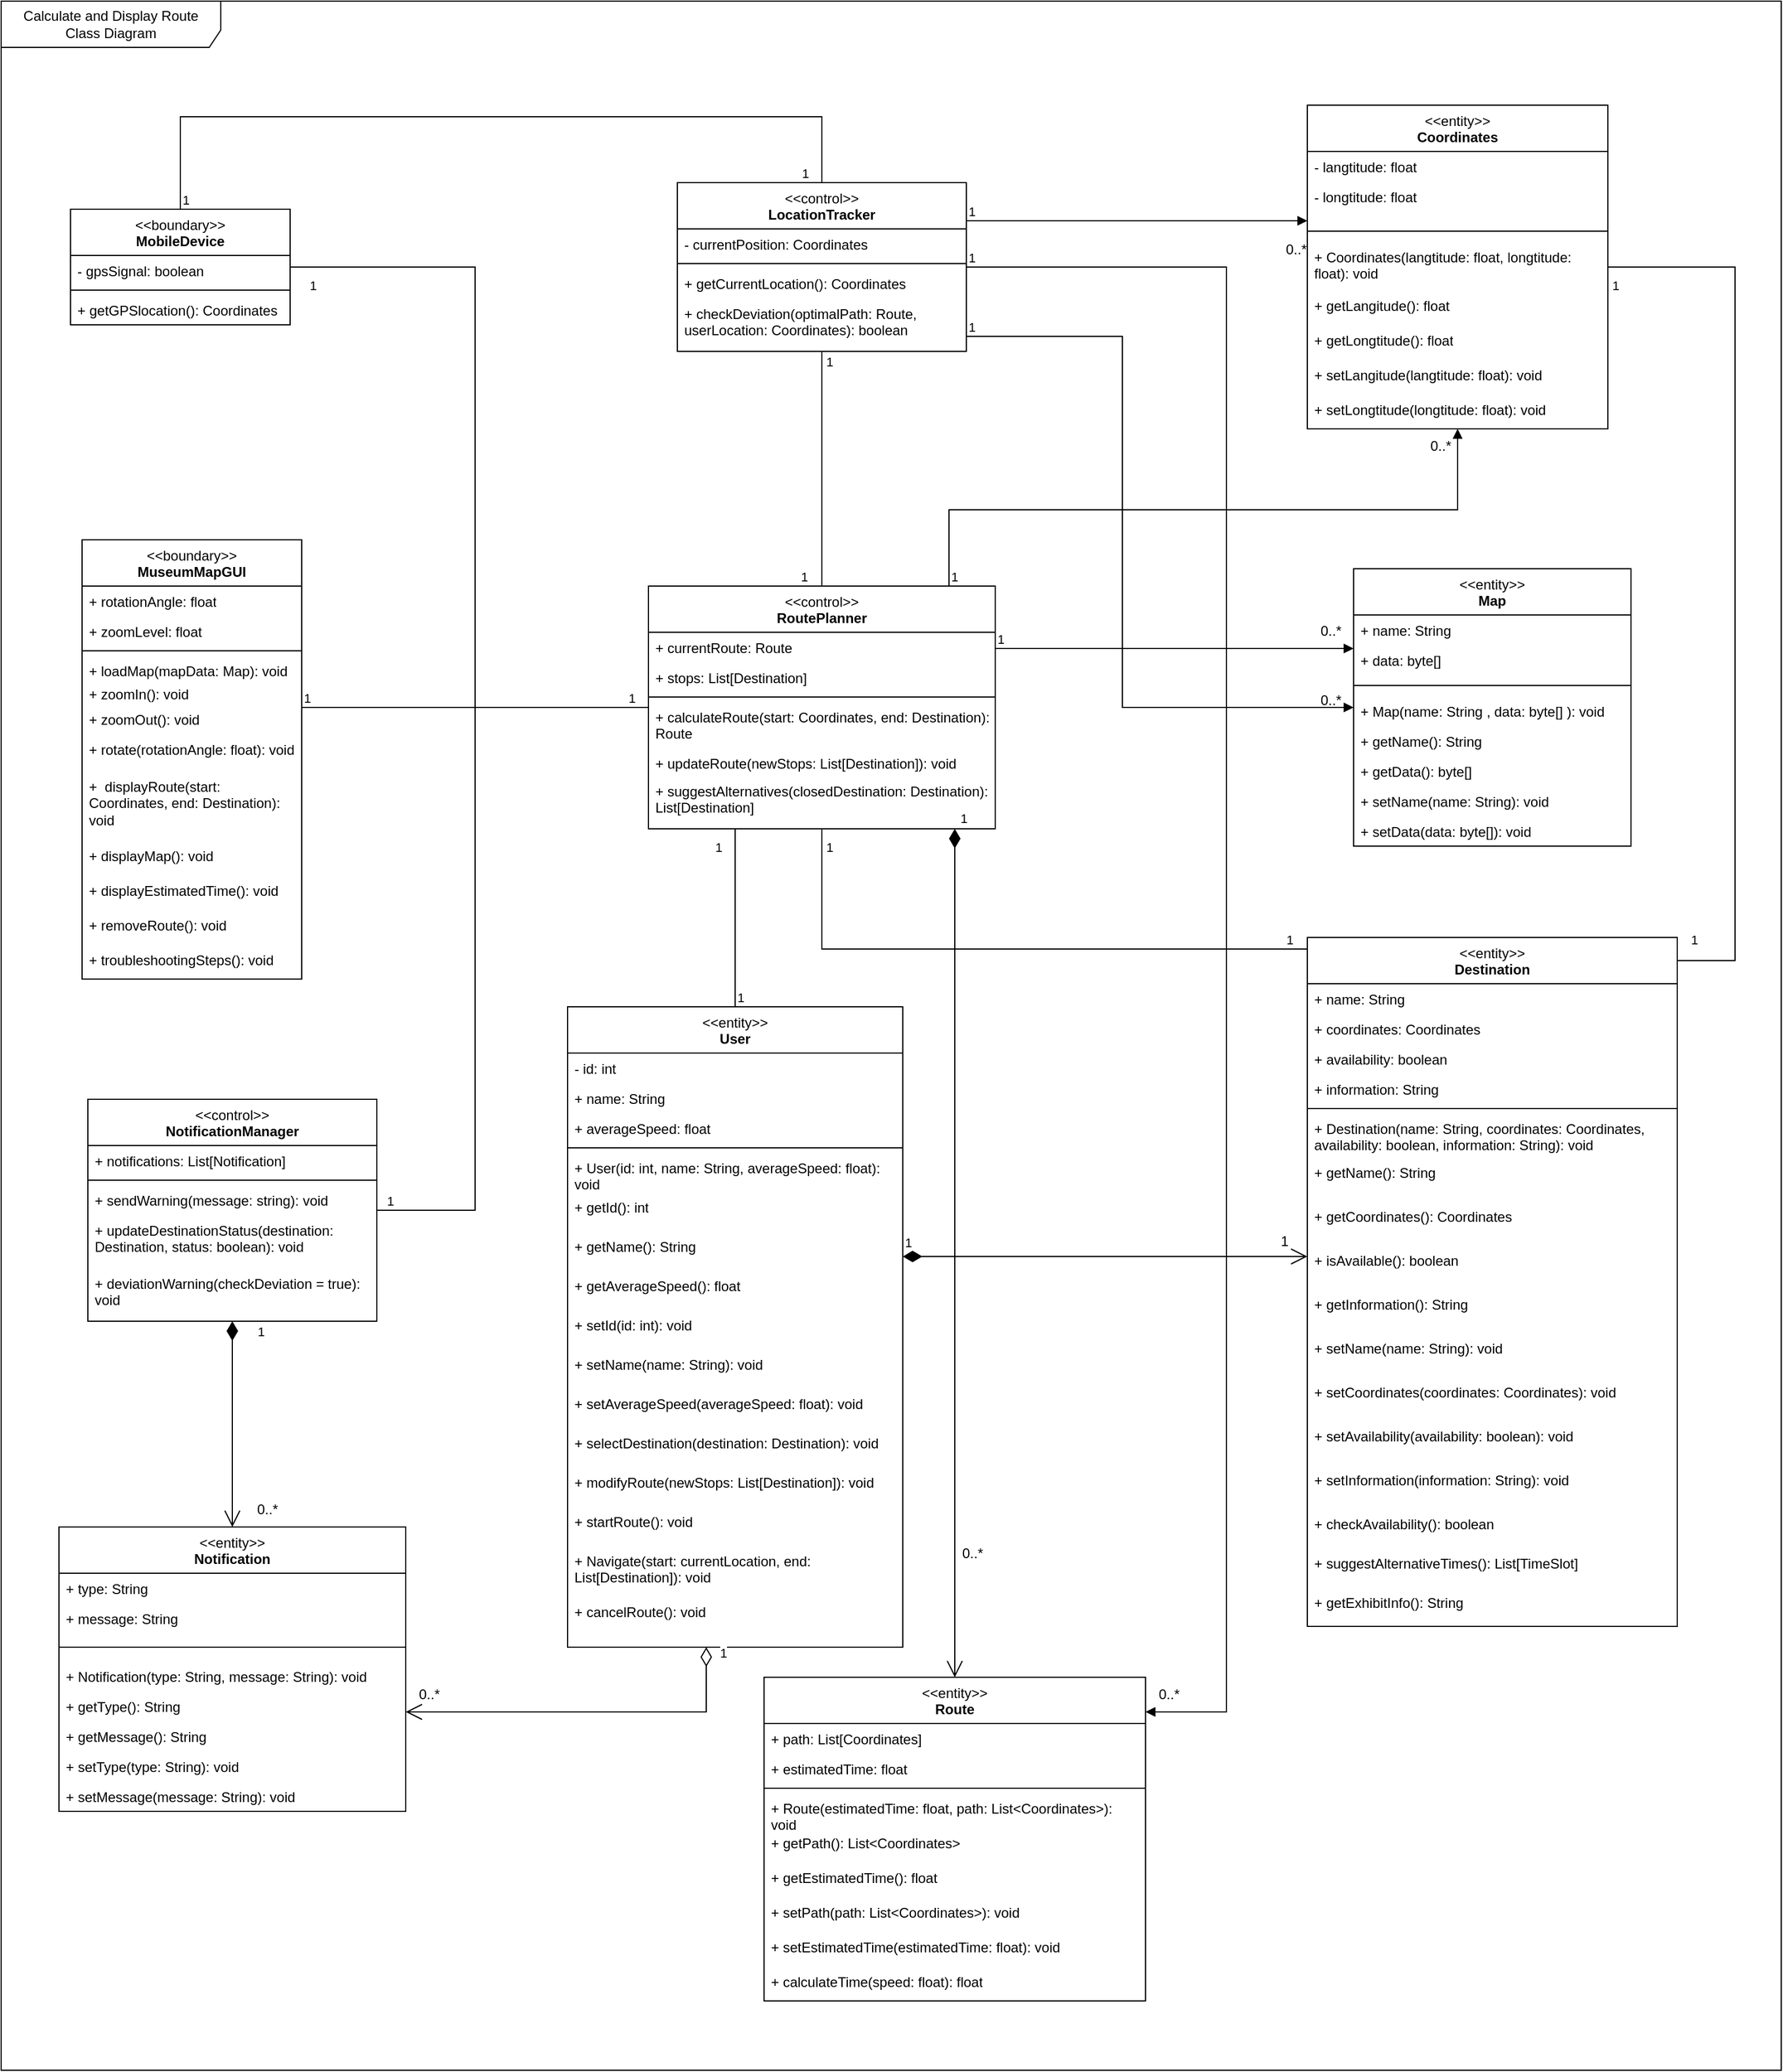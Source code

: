 <mxfile version="26.2.13">
  <diagram name="Page-1" id="kJih2EVv_8KnTAs_L_VF">
    <mxGraphModel dx="2610" dy="1418" grid="1" gridSize="10" guides="1" tooltips="1" connect="1" arrows="1" fold="1" page="1" pageScale="1" pageWidth="850" pageHeight="1100" math="0" shadow="0">
      <root>
        <mxCell id="0" />
        <mxCell id="1" parent="0" />
        <mxCell id="giSu3xgfnJtw4W87moCO-1" value="&lt;div&gt;&lt;span style=&quot;font-weight: normal;&quot;&gt;&amp;lt;&amp;lt;boundary&amp;gt;&amp;gt;&lt;/span&gt;&lt;/div&gt;MuseumMapGUI" style="swimlane;fontStyle=1;align=center;verticalAlign=top;childLayout=stackLayout;horizontal=1;startSize=40;horizontalStack=0;resizeParent=1;resizeParentMax=0;resizeLast=0;collapsible=1;marginBottom=0;whiteSpace=wrap;html=1;" parent="1" vertex="1">
          <mxGeometry x="80" y="486" width="190" height="380" as="geometry" />
        </mxCell>
        <mxCell id="giSu3xgfnJtw4W87moCO-2" value="+ rotationAngle: float" style="text;strokeColor=none;fillColor=none;align=left;verticalAlign=top;spacingLeft=4;spacingRight=4;overflow=hidden;rotatable=0;points=[[0,0.5],[1,0.5]];portConstraint=eastwest;whiteSpace=wrap;html=1;" parent="giSu3xgfnJtw4W87moCO-1" vertex="1">
          <mxGeometry y="40" width="190" height="26" as="geometry" />
        </mxCell>
        <mxCell id="giSu3xgfnJtw4W87moCO-6" value="+ zoomLevel: float" style="text;strokeColor=none;fillColor=none;align=left;verticalAlign=top;spacingLeft=4;spacingRight=4;overflow=hidden;rotatable=0;points=[[0,0.5],[1,0.5]];portConstraint=eastwest;whiteSpace=wrap;html=1;" parent="giSu3xgfnJtw4W87moCO-1" vertex="1">
          <mxGeometry y="66" width="190" height="26" as="geometry" />
        </mxCell>
        <mxCell id="giSu3xgfnJtw4W87moCO-3" value="" style="line;strokeWidth=1;fillColor=none;align=left;verticalAlign=middle;spacingTop=-1;spacingLeft=3;spacingRight=3;rotatable=0;labelPosition=right;points=[];portConstraint=eastwest;strokeColor=inherit;" parent="giSu3xgfnJtw4W87moCO-1" vertex="1">
          <mxGeometry y="92" width="190" height="8" as="geometry" />
        </mxCell>
        <mxCell id="giSu3xgfnJtw4W87moCO-4" value="+ loadMap(mapData: Map): void" style="text;strokeColor=none;fillColor=none;align=left;verticalAlign=top;spacingLeft=4;spacingRight=4;overflow=hidden;rotatable=0;points=[[0,0.5],[1,0.5]];portConstraint=eastwest;whiteSpace=wrap;html=1;" parent="giSu3xgfnJtw4W87moCO-1" vertex="1">
          <mxGeometry y="100" width="190" height="20" as="geometry" />
        </mxCell>
        <mxCell id="giSu3xgfnJtw4W87moCO-8" value="+ zoomIn(): void" style="text;strokeColor=none;fillColor=none;align=left;verticalAlign=top;spacingLeft=4;spacingRight=4;overflow=hidden;rotatable=0;points=[[0,0.5],[1,0.5]];portConstraint=eastwest;whiteSpace=wrap;html=1;" parent="giSu3xgfnJtw4W87moCO-1" vertex="1">
          <mxGeometry y="120" width="190" height="22" as="geometry" />
        </mxCell>
        <mxCell id="giSu3xgfnJtw4W87moCO-7" value="+ zoomOut(): void" style="text;strokeColor=none;fillColor=none;align=left;verticalAlign=top;spacingLeft=4;spacingRight=4;overflow=hidden;rotatable=0;points=[[0,0.5],[1,0.5]];portConstraint=eastwest;whiteSpace=wrap;html=1;" parent="giSu3xgfnJtw4W87moCO-1" vertex="1">
          <mxGeometry y="142" width="190" height="26" as="geometry" />
        </mxCell>
        <mxCell id="yc8N-USPrAwOxbpiKcuN-67" value="+ rotate(rotationAngle: float): void" style="text;strokeColor=none;fillColor=none;align=left;verticalAlign=top;spacingLeft=4;spacingRight=4;overflow=hidden;rotatable=0;points=[[0,0.5],[1,0.5]];portConstraint=eastwest;whiteSpace=wrap;html=1;" parent="giSu3xgfnJtw4W87moCO-1" vertex="1">
          <mxGeometry y="168" width="190" height="32" as="geometry" />
        </mxCell>
        <mxCell id="giSu3xgfnJtw4W87moCO-9" value="+&amp;nbsp;&lt;span style=&quot;color: rgba(0, 0, 0, 0); font-family: monospace; font-size: 0px; text-wrap-mode: nowrap;&quot;&gt;%3CmxGraphModel%3E%3Croot%3E%3CmxCell%20id%3D%220%22%2F%3E%3CmxCell%20id%3D%221%22%20parent%3D%220%22%2F%3E%3CmxCell%20id%3D%222%22%20value%3D%22%2B%26amp%3Bnbsp%3BcalculateRoute(start%3A%20Coordinates%2C%20end%3A%20Destination)%3A%20Route%22%20style%3D%22text%3BstrokeColor%3Dnone%3BfillColor%3Dnone%3Balign%3Dleft%3BverticalAlign%3Dtop%3BspacingLeft%3D4%3BspacingRight%3D4%3Boverflow%3Dhidden%3Brotatable%3D0%3Bpoints%3D%5B%5B0%2C0.5%5D%2C%5B1%2C0.5%5D%5D%3BportConstraint%3Deastwest%3BwhiteSpace%3Dwrap%3Bhtml%3D1%3B%22%20vertex%3D%221%22%20parent%3D%221%22%3E%3CmxGeometry%20x%3D%2250%22%20y%3D%22556%22%20width%3D%22300%22%20height%3D%2240%22%20as%3D%22geometry%22%2F%3E%3C%2FmxCell%3E%3C%2Froot%3E%3C%2FmxGraphModel%3E&lt;/span&gt;&lt;span style=&quot;color: rgba(0, 0, 0, 0); font-family: monospace; font-size: 0px; text-wrap-mode: nowrap;&quot;&gt;%3CmxGraphModel%3E%3Croot%3E%3CmxCell%20id%3D%220%22%2F%3E%3CmxCell%20id%3D%221%22%20parent%3D%220%22%2F%3E%3CmxCell%20id%3D%222%22%20value%3D%22%2B%26amp%3Bnbsp%3BcalculateRoute(start%3A%20Coordinates%2C%20end%3A%20Destination)%3A%20Route%22%20style%3D%22text%3BstrokeColor%3Dnone%3BfillColor%3Dnone%3Balign%3Dleft%3BverticalAlign%3Dtop%3BspacingLeft%3D4%3BspacingRight%3D4%3Boverflow%3Dhidden%3Brotatable%3D0%3Bpoints%3D%5B%5B0%2C0.5%5D%2C%5B1%2C0.5%5D%5D%3BportConstraint%3Deastwest%3BwhiteSpace%3Dwrap%3Bhtml%3D1%3B%22%20vertex%3D%221%22%20parent%3D%221%22%3E%3CmxGeometry%20x%3D%2250%22%20y%3D%22556%22%20width%3D%22300%22%20height%3D%2240%22%20as%3D%22geometry%22%2F%3E%3C%2FmxCell%3E%3C%2Froot%3E%3C%2FmxGraphModel%3E&lt;/span&gt;&lt;span style=&quot;color: rgba(0, 0, 0, 0); font-family: monospace; font-size: 0px; text-wrap-mode: nowrap;&quot;&gt;%3CmxGraphModel%3E%3Croot%3E%3CmxCell%20id%3D%220%22%2F%3E%3CmxCell%20id%3D%221%22%20parent%3D%220%22%2F%3E%3CmxCell%20id%3D%222%22%20value%3D%22%2B%26amp%3Bnbsp%3BcalculateRoute(start%3A%20Coordinates%2C%20end%3A%20Destination)%3A%20Route%22%20style%3D%22text%3BstrokeColor%3Dnone%3BfillColor%3Dnone%3Balign%3Dleft%3BverticalAlign%3Dtop%3BspacingLeft%3D4%3BspacingRight%3D4%3Boverflow%3Dhidden%3Brotatable%3D0%3Bpoints%3D%5B%5B0%2C0.5%5D%2C%5B1%2C0.5%5D%5D%3BportConstraint%3Deastwest%3BwhiteSpace%3Dwrap%3Bhtml%3D1%3B%22%20vertex%3D%221%22%20parent%3D%221%22%3E%3CmxGeometry%20x%3D%2250%22%20y%3D%22556%22%20width%3D%22300%22%20height%3D%2240%22%20as%3D%22geometry%22%2F%3E%3C%2FmxCell%3E%3C%2Froot%3E%3C%2FmxGraphModel%3E&lt;/span&gt;&amp;nbsp;displayRoute(start: Coordinates, end: Destination): void" style="text;strokeColor=none;fillColor=none;align=left;verticalAlign=top;spacingLeft=4;spacingRight=4;overflow=hidden;rotatable=0;points=[[0,0.5],[1,0.5]];portConstraint=eastwest;whiteSpace=wrap;html=1;" parent="giSu3xgfnJtw4W87moCO-1" vertex="1">
          <mxGeometry y="200" width="190" height="60" as="geometry" />
        </mxCell>
        <mxCell id="yc8N-USPrAwOxbpiKcuN-157" value="+&amp;nbsp;displayMap(): void" style="text;strokeColor=none;fillColor=none;align=left;verticalAlign=top;spacingLeft=4;spacingRight=4;overflow=hidden;rotatable=0;points=[[0,0.5],[1,0.5]];portConstraint=eastwest;whiteSpace=wrap;html=1;" parent="giSu3xgfnJtw4W87moCO-1" vertex="1">
          <mxGeometry y="260" width="190" height="30" as="geometry" />
        </mxCell>
        <mxCell id="pX2vOgB9DVnVpHi7qS7u-8" value="+ displayEstimatedTime(): void" style="text;strokeColor=none;fillColor=none;align=left;verticalAlign=top;spacingLeft=4;spacingRight=4;overflow=hidden;rotatable=0;points=[[0,0.5],[1,0.5]];portConstraint=eastwest;whiteSpace=wrap;html=1;" vertex="1" parent="giSu3xgfnJtw4W87moCO-1">
          <mxGeometry y="290" width="190" height="30" as="geometry" />
        </mxCell>
        <mxCell id="pX2vOgB9DVnVpHi7qS7u-9" value="+ removeRoute(): void" style="text;strokeColor=none;fillColor=none;align=left;verticalAlign=top;spacingLeft=4;spacingRight=4;overflow=hidden;rotatable=0;points=[[0,0.5],[1,0.5]];portConstraint=eastwest;whiteSpace=wrap;html=1;" vertex="1" parent="giSu3xgfnJtw4W87moCO-1">
          <mxGeometry y="320" width="190" height="30" as="geometry" />
        </mxCell>
        <mxCell id="pX2vOgB9DVnVpHi7qS7u-10" value="+ troubleshootingSteps(): void" style="text;strokeColor=none;fillColor=none;align=left;verticalAlign=top;spacingLeft=4;spacingRight=4;overflow=hidden;rotatable=0;points=[[0,0.5],[1,0.5]];portConstraint=eastwest;whiteSpace=wrap;html=1;" vertex="1" parent="giSu3xgfnJtw4W87moCO-1">
          <mxGeometry y="350" width="190" height="30" as="geometry" />
        </mxCell>
        <mxCell id="giSu3xgfnJtw4W87moCO-10" value="Calculate and Display Route&lt;div&gt;Class Diagram&lt;/div&gt;" style="shape=umlFrame;whiteSpace=wrap;html=1;pointerEvents=0;width=190;height=40;" parent="1" vertex="1">
          <mxGeometry x="10" y="20" width="1540" height="1790" as="geometry" />
        </mxCell>
        <mxCell id="yc8N-USPrAwOxbpiKcuN-10" value="&lt;div&gt;&lt;span style=&quot;font-weight: normal;&quot;&gt;&amp;lt;&amp;lt;boundary&amp;gt;&amp;gt;&lt;/span&gt;&lt;/div&gt;MobileDevice" style="swimlane;fontStyle=1;align=center;verticalAlign=top;childLayout=stackLayout;horizontal=1;startSize=40;horizontalStack=0;resizeParent=1;resizeParentMax=0;resizeLast=0;collapsible=1;marginBottom=0;whiteSpace=wrap;html=1;" parent="1" vertex="1">
          <mxGeometry x="70" y="200" width="190" height="100" as="geometry" />
        </mxCell>
        <mxCell id="yc8N-USPrAwOxbpiKcuN-11" value="- gpsSignal: boolean" style="text;strokeColor=none;fillColor=none;align=left;verticalAlign=top;spacingLeft=4;spacingRight=4;overflow=hidden;rotatable=0;points=[[0,0.5],[1,0.5]];portConstraint=eastwest;whiteSpace=wrap;html=1;" parent="yc8N-USPrAwOxbpiKcuN-10" vertex="1">
          <mxGeometry y="40" width="190" height="26" as="geometry" />
        </mxCell>
        <mxCell id="yc8N-USPrAwOxbpiKcuN-14" value="" style="line;strokeWidth=1;fillColor=none;align=left;verticalAlign=middle;spacingTop=-1;spacingLeft=3;spacingRight=3;rotatable=0;labelPosition=right;points=[];portConstraint=eastwest;strokeColor=inherit;" parent="yc8N-USPrAwOxbpiKcuN-10" vertex="1">
          <mxGeometry y="66" width="190" height="8" as="geometry" />
        </mxCell>
        <mxCell id="yc8N-USPrAwOxbpiKcuN-15" value="+ getGPSlocation(): Coordinates" style="text;strokeColor=none;fillColor=none;align=left;verticalAlign=top;spacingLeft=4;spacingRight=4;overflow=hidden;rotatable=0;points=[[0,0.5],[1,0.5]];portConstraint=eastwest;whiteSpace=wrap;html=1;" parent="yc8N-USPrAwOxbpiKcuN-10" vertex="1">
          <mxGeometry y="74" width="190" height="26" as="geometry" />
        </mxCell>
        <mxCell id="yc8N-USPrAwOxbpiKcuN-20" value="&lt;div&gt;&lt;span style=&quot;font-weight: normal;&quot;&gt;&amp;lt;&amp;lt;entity&amp;gt;&amp;gt;&lt;/span&gt;&lt;/div&gt;User" style="swimlane;fontStyle=1;align=center;verticalAlign=top;childLayout=stackLayout;horizontal=1;startSize=40;horizontalStack=0;resizeParent=1;resizeParentMax=0;resizeLast=0;collapsible=1;marginBottom=0;whiteSpace=wrap;html=1;" parent="1" vertex="1">
          <mxGeometry x="500" y="890" width="290" height="554" as="geometry" />
        </mxCell>
        <mxCell id="yc8N-USPrAwOxbpiKcuN-21" value="- id: int" style="text;strokeColor=none;fillColor=none;align=left;verticalAlign=top;spacingLeft=4;spacingRight=4;overflow=hidden;rotatable=0;points=[[0,0.5],[1,0.5]];portConstraint=eastwest;whiteSpace=wrap;html=1;" parent="yc8N-USPrAwOxbpiKcuN-20" vertex="1">
          <mxGeometry y="40" width="290" height="26" as="geometry" />
        </mxCell>
        <mxCell id="yc8N-USPrAwOxbpiKcuN-22" value="+ name: String" style="text;strokeColor=none;fillColor=none;align=left;verticalAlign=top;spacingLeft=4;spacingRight=4;overflow=hidden;rotatable=0;points=[[0,0.5],[1,0.5]];portConstraint=eastwest;whiteSpace=wrap;html=1;" parent="yc8N-USPrAwOxbpiKcuN-20" vertex="1">
          <mxGeometry y="66" width="290" height="26" as="geometry" />
        </mxCell>
        <mxCell id="yc8N-USPrAwOxbpiKcuN-28" value="+ averageSpeed: float" style="text;strokeColor=none;fillColor=none;align=left;verticalAlign=top;spacingLeft=4;spacingRight=4;overflow=hidden;rotatable=0;points=[[0,0.5],[1,0.5]];portConstraint=eastwest;whiteSpace=wrap;html=1;" parent="yc8N-USPrAwOxbpiKcuN-20" vertex="1">
          <mxGeometry y="92" width="290" height="26" as="geometry" />
        </mxCell>
        <mxCell id="yc8N-USPrAwOxbpiKcuN-23" value="" style="line;strokeWidth=1;fillColor=none;align=left;verticalAlign=middle;spacingTop=-1;spacingLeft=3;spacingRight=3;rotatable=0;labelPosition=right;points=[];portConstraint=eastwest;strokeColor=inherit;" parent="yc8N-USPrAwOxbpiKcuN-20" vertex="1">
          <mxGeometry y="118" width="290" height="8" as="geometry" />
        </mxCell>
        <mxCell id="yc8N-USPrAwOxbpiKcuN-24" value="+ User(id: int, name: String, averageSpeed: float): void" style="text;strokeColor=none;fillColor=none;align=left;verticalAlign=top;spacingLeft=4;spacingRight=4;overflow=hidden;rotatable=0;points=[[0,0.5],[1,0.5]];portConstraint=eastwest;whiteSpace=wrap;html=1;" parent="yc8N-USPrAwOxbpiKcuN-20" vertex="1">
          <mxGeometry y="126" width="290" height="34" as="geometry" />
        </mxCell>
        <mxCell id="yc8N-USPrAwOxbpiKcuN-135" value="+ getId(): int" style="text;strokeColor=none;fillColor=none;align=left;verticalAlign=top;spacingLeft=4;spacingRight=4;overflow=hidden;rotatable=0;points=[[0,0.5],[1,0.5]];portConstraint=eastwest;whiteSpace=wrap;html=1;" parent="yc8N-USPrAwOxbpiKcuN-20" vertex="1">
          <mxGeometry y="160" width="290" height="34" as="geometry" />
        </mxCell>
        <mxCell id="yc8N-USPrAwOxbpiKcuN-140" value="+ getName(): String" style="text;strokeColor=none;fillColor=none;align=left;verticalAlign=top;spacingLeft=4;spacingRight=4;overflow=hidden;rotatable=0;points=[[0,0.5],[1,0.5]];portConstraint=eastwest;whiteSpace=wrap;html=1;" parent="yc8N-USPrAwOxbpiKcuN-20" vertex="1">
          <mxGeometry y="194" width="290" height="34" as="geometry" />
        </mxCell>
        <mxCell id="yc8N-USPrAwOxbpiKcuN-139" value="+ getAverageSpeed(): float" style="text;strokeColor=none;fillColor=none;align=left;verticalAlign=top;spacingLeft=4;spacingRight=4;overflow=hidden;rotatable=0;points=[[0,0.5],[1,0.5]];portConstraint=eastwest;whiteSpace=wrap;html=1;" parent="yc8N-USPrAwOxbpiKcuN-20" vertex="1">
          <mxGeometry y="228" width="290" height="34" as="geometry" />
        </mxCell>
        <mxCell id="yc8N-USPrAwOxbpiKcuN-138" value="+ setId(id: int): void" style="text;strokeColor=none;fillColor=none;align=left;verticalAlign=top;spacingLeft=4;spacingRight=4;overflow=hidden;rotatable=0;points=[[0,0.5],[1,0.5]];portConstraint=eastwest;whiteSpace=wrap;html=1;" parent="yc8N-USPrAwOxbpiKcuN-20" vertex="1">
          <mxGeometry y="262" width="290" height="34" as="geometry" />
        </mxCell>
        <mxCell id="yc8N-USPrAwOxbpiKcuN-137" value="+ setName(name: String): void" style="text;strokeColor=none;fillColor=none;align=left;verticalAlign=top;spacingLeft=4;spacingRight=4;overflow=hidden;rotatable=0;points=[[0,0.5],[1,0.5]];portConstraint=eastwest;whiteSpace=wrap;html=1;" parent="yc8N-USPrAwOxbpiKcuN-20" vertex="1">
          <mxGeometry y="296" width="290" height="34" as="geometry" />
        </mxCell>
        <mxCell id="yc8N-USPrAwOxbpiKcuN-136" value="+ setAverageSpeed(averageSpeed: float): void" style="text;strokeColor=none;fillColor=none;align=left;verticalAlign=top;spacingLeft=4;spacingRight=4;overflow=hidden;rotatable=0;points=[[0,0.5],[1,0.5]];portConstraint=eastwest;whiteSpace=wrap;html=1;" parent="yc8N-USPrAwOxbpiKcuN-20" vertex="1">
          <mxGeometry y="330" width="290" height="34" as="geometry" />
        </mxCell>
        <mxCell id="yc8N-USPrAwOxbpiKcuN-114" value="+ selectDestination(destination: Destination): void" style="text;strokeColor=none;fillColor=none;align=left;verticalAlign=top;spacingLeft=4;spacingRight=4;overflow=hidden;rotatable=0;points=[[0,0.5],[1,0.5]];portConstraint=eastwest;whiteSpace=wrap;html=1;" parent="yc8N-USPrAwOxbpiKcuN-20" vertex="1">
          <mxGeometry y="364" width="290" height="34" as="geometry" />
        </mxCell>
        <mxCell id="yc8N-USPrAwOxbpiKcuN-64" value="+ modifyRoute(newStops: List[Destination]): void" style="text;strokeColor=none;fillColor=none;align=left;verticalAlign=top;spacingLeft=4;spacingRight=4;overflow=hidden;rotatable=0;points=[[0,0.5],[1,0.5]];portConstraint=eastwest;whiteSpace=wrap;html=1;" parent="yc8N-USPrAwOxbpiKcuN-20" vertex="1">
          <mxGeometry y="398" width="290" height="34" as="geometry" />
        </mxCell>
        <mxCell id="pX2vOgB9DVnVpHi7qS7u-5" value="+ startRoute(): void" style="text;strokeColor=none;fillColor=none;align=left;verticalAlign=top;spacingLeft=4;spacingRight=4;overflow=hidden;rotatable=0;points=[[0,0.5],[1,0.5]];portConstraint=eastwest;whiteSpace=wrap;html=1;" vertex="1" parent="yc8N-USPrAwOxbpiKcuN-20">
          <mxGeometry y="432" width="290" height="34" as="geometry" />
        </mxCell>
        <mxCell id="pX2vOgB9DVnVpHi7qS7u-6" value="+ Navigate(start: currentLocation, end: List[Destination]): void" style="text;strokeColor=none;fillColor=none;align=left;verticalAlign=top;spacingLeft=4;spacingRight=4;overflow=hidden;rotatable=0;points=[[0,0.5],[1,0.5]];portConstraint=eastwest;whiteSpace=wrap;html=1;" vertex="1" parent="yc8N-USPrAwOxbpiKcuN-20">
          <mxGeometry y="466" width="290" height="44" as="geometry" />
        </mxCell>
        <mxCell id="pX2vOgB9DVnVpHi7qS7u-4" value="+ cancelRoute(): void" style="text;strokeColor=none;fillColor=none;align=left;verticalAlign=top;spacingLeft=4;spacingRight=4;overflow=hidden;rotatable=0;points=[[0,0.5],[1,0.5]];portConstraint=eastwest;whiteSpace=wrap;html=1;" vertex="1" parent="yc8N-USPrAwOxbpiKcuN-20">
          <mxGeometry y="510" width="290" height="44" as="geometry" />
        </mxCell>
        <mxCell id="yc8N-USPrAwOxbpiKcuN-30" value="&lt;div&gt;&lt;span style=&quot;font-weight: normal;&quot;&gt;&amp;lt;&amp;lt;entity&amp;gt;&amp;gt;&lt;/span&gt;&lt;/div&gt;Destination" style="swimlane;fontStyle=1;align=center;verticalAlign=top;childLayout=stackLayout;horizontal=1;startSize=40;horizontalStack=0;resizeParent=1;resizeParentMax=0;resizeLast=0;collapsible=1;marginBottom=0;whiteSpace=wrap;html=1;" parent="1" vertex="1">
          <mxGeometry x="1140" y="830" width="320" height="596" as="geometry" />
        </mxCell>
        <mxCell id="yc8N-USPrAwOxbpiKcuN-31" value="+ name: String" style="text;strokeColor=none;fillColor=none;align=left;verticalAlign=top;spacingLeft=4;spacingRight=4;overflow=hidden;rotatable=0;points=[[0,0.5],[1,0.5]];portConstraint=eastwest;whiteSpace=wrap;html=1;" parent="yc8N-USPrAwOxbpiKcuN-30" vertex="1">
          <mxGeometry y="40" width="320" height="26" as="geometry" />
        </mxCell>
        <mxCell id="yc8N-USPrAwOxbpiKcuN-32" value="+ coordinates: Coordinates" style="text;strokeColor=none;fillColor=none;align=left;verticalAlign=top;spacingLeft=4;spacingRight=4;overflow=hidden;rotatable=0;points=[[0,0.5],[1,0.5]];portConstraint=eastwest;whiteSpace=wrap;html=1;" parent="yc8N-USPrAwOxbpiKcuN-30" vertex="1">
          <mxGeometry y="66" width="320" height="26" as="geometry" />
        </mxCell>
        <mxCell id="yc8N-USPrAwOxbpiKcuN-33" value="+ availability: boolean" style="text;strokeColor=none;fillColor=none;align=left;verticalAlign=top;spacingLeft=4;spacingRight=4;overflow=hidden;rotatable=0;points=[[0,0.5],[1,0.5]];portConstraint=eastwest;whiteSpace=wrap;html=1;" parent="yc8N-USPrAwOxbpiKcuN-30" vertex="1">
          <mxGeometry y="92" width="320" height="26" as="geometry" />
        </mxCell>
        <mxCell id="yc8N-USPrAwOxbpiKcuN-70" value="+ information: String" style="text;strokeColor=none;fillColor=none;align=left;verticalAlign=top;spacingLeft=4;spacingRight=4;overflow=hidden;rotatable=0;points=[[0,0.5],[1,0.5]];portConstraint=eastwest;whiteSpace=wrap;html=1;" parent="yc8N-USPrAwOxbpiKcuN-30" vertex="1">
          <mxGeometry y="118" width="320" height="26" as="geometry" />
        </mxCell>
        <mxCell id="yc8N-USPrAwOxbpiKcuN-34" value="" style="line;strokeWidth=1;fillColor=none;align=left;verticalAlign=middle;spacingTop=-1;spacingLeft=3;spacingRight=3;rotatable=0;labelPosition=right;points=[];portConstraint=eastwest;strokeColor=inherit;" parent="yc8N-USPrAwOxbpiKcuN-30" vertex="1">
          <mxGeometry y="144" width="320" height="8" as="geometry" />
        </mxCell>
        <mxCell id="yc8N-USPrAwOxbpiKcuN-144" value="&lt;div&gt;+ Destination(name: String, coordinates: Coordinates, availability: boolean, information: String): void&lt;/div&gt;&lt;div&gt;&lt;br&gt;&lt;/div&gt;" style="text;strokeColor=none;fillColor=none;align=left;verticalAlign=top;spacingLeft=4;spacingRight=4;overflow=hidden;rotatable=0;points=[[0,0.5],[1,0.5]];portConstraint=eastwest;whiteSpace=wrap;html=1;" parent="yc8N-USPrAwOxbpiKcuN-30" vertex="1">
          <mxGeometry y="152" width="320" height="38" as="geometry" />
        </mxCell>
        <mxCell id="yc8N-USPrAwOxbpiKcuN-150" value="&lt;div&gt;+ getName(): String&lt;/div&gt;" style="text;strokeColor=none;fillColor=none;align=left;verticalAlign=top;spacingLeft=4;spacingRight=4;overflow=hidden;rotatable=0;points=[[0,0.5],[1,0.5]];portConstraint=eastwest;whiteSpace=wrap;html=1;" parent="yc8N-USPrAwOxbpiKcuN-30" vertex="1">
          <mxGeometry y="190" width="320" height="38" as="geometry" />
        </mxCell>
        <mxCell id="yc8N-USPrAwOxbpiKcuN-149" value="&lt;div&gt;+ getCoordinates(): Coordinates&lt;/div&gt;" style="text;strokeColor=none;fillColor=none;align=left;verticalAlign=top;spacingLeft=4;spacingRight=4;overflow=hidden;rotatable=0;points=[[0,0.5],[1,0.5]];portConstraint=eastwest;whiteSpace=wrap;html=1;" parent="yc8N-USPrAwOxbpiKcuN-30" vertex="1">
          <mxGeometry y="228" width="320" height="38" as="geometry" />
        </mxCell>
        <mxCell id="yc8N-USPrAwOxbpiKcuN-148" value="&lt;div&gt;+ isAvailable(): boolean&lt;/div&gt;" style="text;strokeColor=none;fillColor=none;align=left;verticalAlign=top;spacingLeft=4;spacingRight=4;overflow=hidden;rotatable=0;points=[[0,0.5],[1,0.5]];portConstraint=eastwest;whiteSpace=wrap;html=1;" parent="yc8N-USPrAwOxbpiKcuN-30" vertex="1">
          <mxGeometry y="266" width="320" height="38" as="geometry" />
        </mxCell>
        <mxCell id="yc8N-USPrAwOxbpiKcuN-147" value="&lt;div&gt;+ getInformation(): String&lt;/div&gt;" style="text;strokeColor=none;fillColor=none;align=left;verticalAlign=top;spacingLeft=4;spacingRight=4;overflow=hidden;rotatable=0;points=[[0,0.5],[1,0.5]];portConstraint=eastwest;whiteSpace=wrap;html=1;" parent="yc8N-USPrAwOxbpiKcuN-30" vertex="1">
          <mxGeometry y="304" width="320" height="38" as="geometry" />
        </mxCell>
        <mxCell id="yc8N-USPrAwOxbpiKcuN-156" value="&lt;div&gt;+ setName(name: String): void&lt;/div&gt;" style="text;strokeColor=none;fillColor=none;align=left;verticalAlign=top;spacingLeft=4;spacingRight=4;overflow=hidden;rotatable=0;points=[[0,0.5],[1,0.5]];portConstraint=eastwest;whiteSpace=wrap;html=1;" parent="yc8N-USPrAwOxbpiKcuN-30" vertex="1">
          <mxGeometry y="342" width="320" height="38" as="geometry" />
        </mxCell>
        <mxCell id="yc8N-USPrAwOxbpiKcuN-151" value="&lt;div&gt;+ setCoordinates(coordinates: Coordinates): void&lt;/div&gt;" style="text;strokeColor=none;fillColor=none;align=left;verticalAlign=top;spacingLeft=4;spacingRight=4;overflow=hidden;rotatable=0;points=[[0,0.5],[1,0.5]];portConstraint=eastwest;whiteSpace=wrap;html=1;" parent="yc8N-USPrAwOxbpiKcuN-30" vertex="1">
          <mxGeometry y="380" width="320" height="38" as="geometry" />
        </mxCell>
        <mxCell id="yc8N-USPrAwOxbpiKcuN-35" value="+ setAvailability(availability: boolean): void" style="text;strokeColor=none;fillColor=none;align=left;verticalAlign=top;spacingLeft=4;spacingRight=4;overflow=hidden;rotatable=0;points=[[0,0.5],[1,0.5]];portConstraint=eastwest;whiteSpace=wrap;html=1;" parent="yc8N-USPrAwOxbpiKcuN-30" vertex="1">
          <mxGeometry y="418" width="320" height="38" as="geometry" />
        </mxCell>
        <mxCell id="yc8N-USPrAwOxbpiKcuN-146" value="&lt;div&gt;+ setInformation(information: String): void&lt;/div&gt;" style="text;strokeColor=none;fillColor=none;align=left;verticalAlign=top;spacingLeft=4;spacingRight=4;overflow=hidden;rotatable=0;points=[[0,0.5],[1,0.5]];portConstraint=eastwest;whiteSpace=wrap;html=1;" parent="yc8N-USPrAwOxbpiKcuN-30" vertex="1">
          <mxGeometry y="456" width="320" height="38" as="geometry" />
        </mxCell>
        <mxCell id="yc8N-USPrAwOxbpiKcuN-100" value="+ checkAvailability(): boolean" style="text;strokeColor=none;fillColor=none;align=left;verticalAlign=top;spacingLeft=4;spacingRight=4;overflow=hidden;rotatable=0;points=[[0,0.5],[1,0.5]];portConstraint=eastwest;whiteSpace=wrap;html=1;" parent="yc8N-USPrAwOxbpiKcuN-30" vertex="1">
          <mxGeometry y="494" width="320" height="34" as="geometry" />
        </mxCell>
        <mxCell id="yc8N-USPrAwOxbpiKcuN-36" value="+ suggestAlternativeTimes(): List[TimeSlot]" style="text;strokeColor=none;fillColor=none;align=left;verticalAlign=top;spacingLeft=4;spacingRight=4;overflow=hidden;rotatable=0;points=[[0,0.5],[1,0.5]];portConstraint=eastwest;whiteSpace=wrap;html=1;" parent="yc8N-USPrAwOxbpiKcuN-30" vertex="1">
          <mxGeometry y="528" width="320" height="34" as="geometry" />
        </mxCell>
        <mxCell id="yc8N-USPrAwOxbpiKcuN-69" value="+&amp;nbsp;getExhibitInfo(): String" style="text;strokeColor=none;fillColor=none;align=left;verticalAlign=top;spacingLeft=4;spacingRight=4;overflow=hidden;rotatable=0;points=[[0,0.5],[1,0.5]];portConstraint=eastwest;whiteSpace=wrap;html=1;" parent="yc8N-USPrAwOxbpiKcuN-30" vertex="1">
          <mxGeometry y="562" width="320" height="34" as="geometry" />
        </mxCell>
        <mxCell id="yc8N-USPrAwOxbpiKcuN-37" value="&lt;div&gt;&lt;span style=&quot;font-weight: normal;&quot;&gt;&amp;lt;&amp;lt;entity&amp;gt;&amp;gt;&lt;/span&gt;&lt;/div&gt;Route" style="swimlane;fontStyle=1;align=center;verticalAlign=top;childLayout=stackLayout;horizontal=1;startSize=40;horizontalStack=0;resizeParent=1;resizeParentMax=0;resizeLast=0;collapsible=1;marginBottom=0;whiteSpace=wrap;html=1;" parent="1" vertex="1">
          <mxGeometry x="670" y="1470" width="330" height="280" as="geometry" />
        </mxCell>
        <mxCell id="yc8N-USPrAwOxbpiKcuN-38" value="+ path: List[Coordinates]" style="text;strokeColor=none;fillColor=none;align=left;verticalAlign=top;spacingLeft=4;spacingRight=4;overflow=hidden;rotatable=0;points=[[0,0.5],[1,0.5]];portConstraint=eastwest;whiteSpace=wrap;html=1;" parent="yc8N-USPrAwOxbpiKcuN-37" vertex="1">
          <mxGeometry y="40" width="330" height="26" as="geometry" />
        </mxCell>
        <mxCell id="yc8N-USPrAwOxbpiKcuN-39" value="+ estimatedTime: float" style="text;strokeColor=none;fillColor=none;align=left;verticalAlign=top;spacingLeft=4;spacingRight=4;overflow=hidden;rotatable=0;points=[[0,0.5],[1,0.5]];portConstraint=eastwest;whiteSpace=wrap;html=1;" parent="yc8N-USPrAwOxbpiKcuN-37" vertex="1">
          <mxGeometry y="66" width="330" height="26" as="geometry" />
        </mxCell>
        <mxCell id="yc8N-USPrAwOxbpiKcuN-41" value="" style="line;strokeWidth=1;fillColor=none;align=left;verticalAlign=middle;spacingTop=-1;spacingLeft=3;spacingRight=3;rotatable=0;labelPosition=right;points=[];portConstraint=eastwest;strokeColor=inherit;" parent="yc8N-USPrAwOxbpiKcuN-37" vertex="1">
          <mxGeometry y="92" width="330" height="8" as="geometry" />
        </mxCell>
        <mxCell id="yc8N-USPrAwOxbpiKcuN-112" value="+ Route(estimatedTime: float, path: List&amp;lt;Coordinates&amp;gt;): void" style="text;strokeColor=none;fillColor=none;align=left;verticalAlign=top;spacingLeft=4;spacingRight=4;overflow=hidden;rotatable=0;points=[[0,0.5],[1,0.5]];portConstraint=eastwest;whiteSpace=wrap;html=1;" parent="yc8N-USPrAwOxbpiKcuN-37" vertex="1">
          <mxGeometry y="100" width="330" height="30" as="geometry" />
        </mxCell>
        <mxCell id="yc8N-USPrAwOxbpiKcuN-123" value="+ getPath(): List&amp;lt;Coordinates&amp;gt;" style="text;strokeColor=none;fillColor=none;align=left;verticalAlign=top;spacingLeft=4;spacingRight=4;overflow=hidden;rotatable=0;points=[[0,0.5],[1,0.5]];portConstraint=eastwest;whiteSpace=wrap;html=1;" parent="yc8N-USPrAwOxbpiKcuN-37" vertex="1">
          <mxGeometry y="130" width="330" height="30" as="geometry" />
        </mxCell>
        <mxCell id="yc8N-USPrAwOxbpiKcuN-124" value="+ getEstimatedTime(): float" style="text;strokeColor=none;fillColor=none;align=left;verticalAlign=top;spacingLeft=4;spacingRight=4;overflow=hidden;rotatable=0;points=[[0,0.5],[1,0.5]];portConstraint=eastwest;whiteSpace=wrap;html=1;" parent="yc8N-USPrAwOxbpiKcuN-37" vertex="1">
          <mxGeometry y="160" width="330" height="30" as="geometry" />
        </mxCell>
        <mxCell id="yc8N-USPrAwOxbpiKcuN-125" value="+ setPath(path: List&amp;lt;Coordinates&amp;gt;): void" style="text;strokeColor=none;fillColor=none;align=left;verticalAlign=top;spacingLeft=4;spacingRight=4;overflow=hidden;rotatable=0;points=[[0,0.5],[1,0.5]];portConstraint=eastwest;whiteSpace=wrap;html=1;" parent="yc8N-USPrAwOxbpiKcuN-37" vertex="1">
          <mxGeometry y="190" width="330" height="30" as="geometry" />
        </mxCell>
        <mxCell id="yc8N-USPrAwOxbpiKcuN-126" value="+ setEstimatedTime(estimatedTime: float): void" style="text;strokeColor=none;fillColor=none;align=left;verticalAlign=top;spacingLeft=4;spacingRight=4;overflow=hidden;rotatable=0;points=[[0,0.5],[1,0.5]];portConstraint=eastwest;whiteSpace=wrap;html=1;" parent="yc8N-USPrAwOxbpiKcuN-37" vertex="1">
          <mxGeometry y="220" width="330" height="30" as="geometry" />
        </mxCell>
        <mxCell id="yc8N-USPrAwOxbpiKcuN-42" value="+ calculateTime(speed: float): float" style="text;strokeColor=none;fillColor=none;align=left;verticalAlign=top;spacingLeft=4;spacingRight=4;overflow=hidden;rotatable=0;points=[[0,0.5],[1,0.5]];portConstraint=eastwest;whiteSpace=wrap;html=1;" parent="yc8N-USPrAwOxbpiKcuN-37" vertex="1">
          <mxGeometry y="250" width="330" height="30" as="geometry" />
        </mxCell>
        <mxCell id="yc8N-USPrAwOxbpiKcuN-44" value="&lt;div&gt;&lt;span style=&quot;font-weight: normal;&quot;&gt;&amp;lt;&amp;lt;control&amp;gt;&amp;gt;&lt;/span&gt;&lt;/div&gt;RoutePlanner" style="swimlane;fontStyle=1;align=center;verticalAlign=top;childLayout=stackLayout;horizontal=1;startSize=40;horizontalStack=0;resizeParent=1;resizeParentMax=0;resizeLast=0;collapsible=1;marginBottom=0;whiteSpace=wrap;html=1;" parent="1" vertex="1">
          <mxGeometry x="570" y="526" width="300" height="210" as="geometry" />
        </mxCell>
        <mxCell id="yc8N-USPrAwOxbpiKcuN-45" value="+ currentRoute: Route" style="text;strokeColor=none;fillColor=none;align=left;verticalAlign=top;spacingLeft=4;spacingRight=4;overflow=hidden;rotatable=0;points=[[0,0.5],[1,0.5]];portConstraint=eastwest;whiteSpace=wrap;html=1;" parent="yc8N-USPrAwOxbpiKcuN-44" vertex="1">
          <mxGeometry y="40" width="300" height="26" as="geometry" />
        </mxCell>
        <mxCell id="yc8N-USPrAwOxbpiKcuN-46" value="+ stops: List[Destination]" style="text;strokeColor=none;fillColor=none;align=left;verticalAlign=top;spacingLeft=4;spacingRight=4;overflow=hidden;rotatable=0;points=[[0,0.5],[1,0.5]];portConstraint=eastwest;whiteSpace=wrap;html=1;" parent="yc8N-USPrAwOxbpiKcuN-44" vertex="1">
          <mxGeometry y="66" width="300" height="26" as="geometry" />
        </mxCell>
        <mxCell id="yc8N-USPrAwOxbpiKcuN-48" value="" style="line;strokeWidth=1;fillColor=none;align=left;verticalAlign=middle;spacingTop=-1;spacingLeft=3;spacingRight=3;rotatable=0;labelPosition=right;points=[];portConstraint=eastwest;strokeColor=inherit;" parent="yc8N-USPrAwOxbpiKcuN-44" vertex="1">
          <mxGeometry y="92" width="300" height="8" as="geometry" />
        </mxCell>
        <mxCell id="yc8N-USPrAwOxbpiKcuN-49" value="+&amp;nbsp;calculateRoute(start: Coordinates, end: Destination): Route" style="text;strokeColor=none;fillColor=none;align=left;verticalAlign=top;spacingLeft=4;spacingRight=4;overflow=hidden;rotatable=0;points=[[0,0.5],[1,0.5]];portConstraint=eastwest;whiteSpace=wrap;html=1;" parent="yc8N-USPrAwOxbpiKcuN-44" vertex="1">
          <mxGeometry y="100" width="300" height="40" as="geometry" />
        </mxCell>
        <mxCell id="yc8N-USPrAwOxbpiKcuN-50" value="+&amp;nbsp;updateRoute(newStops: List[Destination]): void" style="text;strokeColor=none;fillColor=none;align=left;verticalAlign=top;spacingLeft=4;spacingRight=4;overflow=hidden;rotatable=0;points=[[0,0.5],[1,0.5]];portConstraint=eastwest;whiteSpace=wrap;html=1;" parent="yc8N-USPrAwOxbpiKcuN-44" vertex="1">
          <mxGeometry y="140" width="300" height="24" as="geometry" />
        </mxCell>
        <mxCell id="yc8N-USPrAwOxbpiKcuN-51" value="+&amp;nbsp;&lt;span style=&quot;background-color: transparent; color: light-dark(rgb(0, 0, 0), rgb(255, 255, 255));&quot;&gt;suggestAlternatives(closedDestination: Destination): List[Destination]&lt;/span&gt;&lt;h4 class=&quot;&quot; data-end=&quot;1897&quot; data-start=&quot;1869&quot;&gt;&lt;/h4&gt;" style="text;strokeColor=none;fillColor=none;align=left;verticalAlign=top;spacingLeft=4;spacingRight=4;overflow=hidden;rotatable=0;points=[[0,0.5],[1,0.5]];portConstraint=eastwest;whiteSpace=wrap;html=1;" parent="yc8N-USPrAwOxbpiKcuN-44" vertex="1">
          <mxGeometry y="164" width="300" height="46" as="geometry" />
        </mxCell>
        <mxCell id="yc8N-USPrAwOxbpiKcuN-52" value="&lt;div&gt;&lt;span style=&quot;font-weight: normal;&quot;&gt;&amp;lt;&amp;lt;control&amp;gt;&amp;gt;&lt;/span&gt;&lt;/div&gt;NotificationManager" style="swimlane;fontStyle=1;align=center;verticalAlign=top;childLayout=stackLayout;horizontal=1;startSize=40;horizontalStack=0;resizeParent=1;resizeParentMax=0;resizeLast=0;collapsible=1;marginBottom=0;whiteSpace=wrap;html=1;" parent="1" vertex="1">
          <mxGeometry x="85" y="970" width="250" height="192" as="geometry" />
        </mxCell>
        <mxCell id="yc8N-USPrAwOxbpiKcuN-54" value="+ notifications: List[Notification]" style="text;strokeColor=none;fillColor=none;align=left;verticalAlign=top;spacingLeft=4;spacingRight=4;overflow=hidden;rotatable=0;points=[[0,0.5],[1,0.5]];portConstraint=eastwest;whiteSpace=wrap;html=1;" parent="yc8N-USPrAwOxbpiKcuN-52" vertex="1">
          <mxGeometry y="40" width="250" height="26" as="geometry" />
        </mxCell>
        <mxCell id="yc8N-USPrAwOxbpiKcuN-55" value="" style="line;strokeWidth=1;fillColor=none;align=left;verticalAlign=middle;spacingTop=-1;spacingLeft=3;spacingRight=3;rotatable=0;labelPosition=right;points=[];portConstraint=eastwest;strokeColor=inherit;" parent="yc8N-USPrAwOxbpiKcuN-52" vertex="1">
          <mxGeometry y="66" width="250" height="8" as="geometry" />
        </mxCell>
        <mxCell id="yc8N-USPrAwOxbpiKcuN-56" value="+ sendWarning(message: string): void" style="text;strokeColor=none;fillColor=none;align=left;verticalAlign=top;spacingLeft=4;spacingRight=4;overflow=hidden;rotatable=0;points=[[0,0.5],[1,0.5]];portConstraint=eastwest;whiteSpace=wrap;html=1;" parent="yc8N-USPrAwOxbpiKcuN-52" vertex="1">
          <mxGeometry y="74" width="250" height="26" as="geometry" />
        </mxCell>
        <mxCell id="yc8N-USPrAwOxbpiKcuN-58" value="+&amp;nbsp;updateDestinationStatus(destination: Destination, status: boolean): void&lt;h4 class=&quot;&quot; data-end=&quot;1897&quot; data-start=&quot;1869&quot;&gt;&lt;/h4&gt;" style="text;strokeColor=none;fillColor=none;align=left;verticalAlign=top;spacingLeft=4;spacingRight=4;overflow=hidden;rotatable=0;points=[[0,0.5],[1,0.5]];portConstraint=eastwest;whiteSpace=wrap;html=1;" parent="yc8N-USPrAwOxbpiKcuN-52" vertex="1">
          <mxGeometry y="100" width="250" height="46" as="geometry" />
        </mxCell>
        <mxCell id="yc8N-USPrAwOxbpiKcuN-71" value="+ deviationWarning(checkDeviation = true): void&lt;h4 class=&quot;&quot; data-end=&quot;1897&quot; data-start=&quot;1869&quot;&gt;&lt;/h4&gt;" style="text;strokeColor=none;fillColor=none;align=left;verticalAlign=top;spacingLeft=4;spacingRight=4;overflow=hidden;rotatable=0;points=[[0,0.5],[1,0.5]];portConstraint=eastwest;whiteSpace=wrap;html=1;" parent="yc8N-USPrAwOxbpiKcuN-52" vertex="1">
          <mxGeometry y="146" width="250" height="46" as="geometry" />
        </mxCell>
        <mxCell id="yc8N-USPrAwOxbpiKcuN-59" value="&lt;div&gt;&lt;span style=&quot;font-weight: normal;&quot;&gt;&amp;lt;&amp;lt;control&amp;gt;&amp;gt;&lt;/span&gt;&lt;/div&gt;LocationTracker" style="swimlane;fontStyle=1;align=center;verticalAlign=top;childLayout=stackLayout;horizontal=1;startSize=40;horizontalStack=0;resizeParent=1;resizeParentMax=0;resizeLast=0;collapsible=1;marginBottom=0;whiteSpace=wrap;html=1;" parent="1" vertex="1">
          <mxGeometry x="595" y="177" width="250" height="146" as="geometry" />
        </mxCell>
        <mxCell id="yc8N-USPrAwOxbpiKcuN-60" value="- currentPosition: Coordinates" style="text;strokeColor=none;fillColor=none;align=left;verticalAlign=top;spacingLeft=4;spacingRight=4;overflow=hidden;rotatable=0;points=[[0,0.5],[1,0.5]];portConstraint=eastwest;whiteSpace=wrap;html=1;" parent="yc8N-USPrAwOxbpiKcuN-59" vertex="1">
          <mxGeometry y="40" width="250" height="26" as="geometry" />
        </mxCell>
        <mxCell id="yc8N-USPrAwOxbpiKcuN-61" value="" style="line;strokeWidth=1;fillColor=none;align=left;verticalAlign=middle;spacingTop=-1;spacingLeft=3;spacingRight=3;rotatable=0;labelPosition=right;points=[];portConstraint=eastwest;strokeColor=inherit;" parent="yc8N-USPrAwOxbpiKcuN-59" vertex="1">
          <mxGeometry y="66" width="250" height="8" as="geometry" />
        </mxCell>
        <mxCell id="yc8N-USPrAwOxbpiKcuN-62" value="+&amp;nbsp;getCurrentLocation(): Coordinates" style="text;strokeColor=none;fillColor=none;align=left;verticalAlign=top;spacingLeft=4;spacingRight=4;overflow=hidden;rotatable=0;points=[[0,0.5],[1,0.5]];portConstraint=eastwest;whiteSpace=wrap;html=1;" parent="yc8N-USPrAwOxbpiKcuN-59" vertex="1">
          <mxGeometry y="74" width="250" height="26" as="geometry" />
        </mxCell>
        <mxCell id="yc8N-USPrAwOxbpiKcuN-63" value="+&amp;nbsp;&lt;span style=&quot;background-color: transparent; color: light-dark(rgb(0, 0, 0), rgb(255, 255, 255));&quot;&gt;checkDeviation(optimalPath: Route, userLocation: Coordinates): boolean&lt;/span&gt;&lt;h4 class=&quot;&quot; data-end=&quot;1897&quot; data-start=&quot;1869&quot;&gt;&lt;/h4&gt;" style="text;strokeColor=none;fillColor=none;align=left;verticalAlign=top;spacingLeft=4;spacingRight=4;overflow=hidden;rotatable=0;points=[[0,0.5],[1,0.5]];portConstraint=eastwest;whiteSpace=wrap;html=1;" parent="yc8N-USPrAwOxbpiKcuN-59" vertex="1">
          <mxGeometry y="100" width="250" height="46" as="geometry" />
        </mxCell>
        <mxCell id="yc8N-USPrAwOxbpiKcuN-72" value="&lt;div&gt;&lt;span style=&quot;font-weight: normal;&quot;&gt;&amp;lt;&amp;lt;entity&amp;gt;&amp;gt;&lt;/span&gt;&lt;/div&gt;Coordinates" style="swimlane;fontStyle=1;align=center;verticalAlign=top;childLayout=stackLayout;horizontal=1;startSize=40;horizontalStack=0;resizeParent=1;resizeParentMax=0;resizeLast=0;collapsible=1;marginBottom=0;whiteSpace=wrap;html=1;" parent="1" vertex="1">
          <mxGeometry x="1140" y="110" width="260" height="280" as="geometry" />
        </mxCell>
        <mxCell id="yc8N-USPrAwOxbpiKcuN-73" value="- langtitude: float" style="text;strokeColor=none;fillColor=none;align=left;verticalAlign=top;spacingLeft=4;spacingRight=4;overflow=hidden;rotatable=0;points=[[0,0.5],[1,0.5]];portConstraint=eastwest;whiteSpace=wrap;html=1;" parent="yc8N-USPrAwOxbpiKcuN-72" vertex="1">
          <mxGeometry y="40" width="260" height="26" as="geometry" />
        </mxCell>
        <mxCell id="yc8N-USPrAwOxbpiKcuN-74" value="- longtitude: float" style="text;strokeColor=none;fillColor=none;align=left;verticalAlign=top;spacingLeft=4;spacingRight=4;overflow=hidden;rotatable=0;points=[[0,0.5],[1,0.5]];portConstraint=eastwest;whiteSpace=wrap;html=1;" parent="yc8N-USPrAwOxbpiKcuN-72" vertex="1">
          <mxGeometry y="66" width="260" height="34" as="geometry" />
        </mxCell>
        <mxCell id="yc8N-USPrAwOxbpiKcuN-75" value="" style="line;strokeWidth=1;fillColor=none;align=left;verticalAlign=middle;spacingTop=-1;spacingLeft=3;spacingRight=3;rotatable=0;labelPosition=right;points=[];portConstraint=eastwest;strokeColor=inherit;" parent="yc8N-USPrAwOxbpiKcuN-72" vertex="1">
          <mxGeometry y="100" width="260" height="18" as="geometry" />
        </mxCell>
        <mxCell id="yc8N-USPrAwOxbpiKcuN-111" value="+ Coordinates(langtitude:&amp;nbsp;float, longtitude: float): void" style="text;strokeColor=none;fillColor=none;align=left;verticalAlign=top;spacingLeft=4;spacingRight=4;overflow=hidden;rotatable=0;points=[[0,0.5],[1,0.5]];portConstraint=eastwest;whiteSpace=wrap;html=1;" parent="yc8N-USPrAwOxbpiKcuN-72" vertex="1">
          <mxGeometry y="118" width="260" height="42" as="geometry" />
        </mxCell>
        <mxCell id="yc8N-USPrAwOxbpiKcuN-127" value="+ getLangitude(): float" style="text;strokeColor=none;fillColor=none;align=left;verticalAlign=top;spacingLeft=4;spacingRight=4;overflow=hidden;rotatable=0;points=[[0,0.5],[1,0.5]];portConstraint=eastwest;whiteSpace=wrap;html=1;" parent="yc8N-USPrAwOxbpiKcuN-72" vertex="1">
          <mxGeometry y="160" width="260" height="30" as="geometry" />
        </mxCell>
        <mxCell id="yc8N-USPrAwOxbpiKcuN-130" value="+ getLongtitude(): float" style="text;strokeColor=none;fillColor=none;align=left;verticalAlign=top;spacingLeft=4;spacingRight=4;overflow=hidden;rotatable=0;points=[[0,0.5],[1,0.5]];portConstraint=eastwest;whiteSpace=wrap;html=1;" parent="yc8N-USPrAwOxbpiKcuN-72" vertex="1">
          <mxGeometry y="190" width="260" height="30" as="geometry" />
        </mxCell>
        <mxCell id="yc8N-USPrAwOxbpiKcuN-129" value="+ setLangitude(langtitude: float): void" style="text;strokeColor=none;fillColor=none;align=left;verticalAlign=top;spacingLeft=4;spacingRight=4;overflow=hidden;rotatable=0;points=[[0,0.5],[1,0.5]];portConstraint=eastwest;whiteSpace=wrap;html=1;" parent="yc8N-USPrAwOxbpiKcuN-72" vertex="1">
          <mxGeometry y="220" width="260" height="30" as="geometry" />
        </mxCell>
        <mxCell id="yc8N-USPrAwOxbpiKcuN-128" value="+ setLongtitude(longtitude: float): void" style="text;strokeColor=none;fillColor=none;align=left;verticalAlign=top;spacingLeft=4;spacingRight=4;overflow=hidden;rotatable=0;points=[[0,0.5],[1,0.5]];portConstraint=eastwest;whiteSpace=wrap;html=1;" parent="yc8N-USPrAwOxbpiKcuN-72" vertex="1">
          <mxGeometry y="250" width="260" height="30" as="geometry" />
        </mxCell>
        <mxCell id="yc8N-USPrAwOxbpiKcuN-77" value="&lt;div&gt;&lt;span style=&quot;font-weight: normal;&quot;&gt;&amp;lt;&amp;lt;entity&amp;gt;&amp;gt;&lt;/span&gt;&lt;/div&gt;Map" style="swimlane;fontStyle=1;align=center;verticalAlign=top;childLayout=stackLayout;horizontal=1;startSize=40;horizontalStack=0;resizeParent=1;resizeParentMax=0;resizeLast=0;collapsible=1;marginBottom=0;whiteSpace=wrap;html=1;" parent="1" vertex="1">
          <mxGeometry x="1180" y="511" width="240" height="240" as="geometry" />
        </mxCell>
        <mxCell id="yc8N-USPrAwOxbpiKcuN-78" value="+ name: String" style="text;strokeColor=none;fillColor=none;align=left;verticalAlign=top;spacingLeft=4;spacingRight=4;overflow=hidden;rotatable=0;points=[[0,0.5],[1,0.5]];portConstraint=eastwest;whiteSpace=wrap;html=1;" parent="yc8N-USPrAwOxbpiKcuN-77" vertex="1">
          <mxGeometry y="40" width="240" height="26" as="geometry" />
        </mxCell>
        <mxCell id="yc8N-USPrAwOxbpiKcuN-79" value="+ data: byte[]" style="text;strokeColor=none;fillColor=none;align=left;verticalAlign=top;spacingLeft=4;spacingRight=4;overflow=hidden;rotatable=0;points=[[0,0.5],[1,0.5]];portConstraint=eastwest;whiteSpace=wrap;html=1;" parent="yc8N-USPrAwOxbpiKcuN-77" vertex="1">
          <mxGeometry y="66" width="240" height="26" as="geometry" />
        </mxCell>
        <mxCell id="yc8N-USPrAwOxbpiKcuN-80" value="" style="line;strokeWidth=1;fillColor=none;align=left;verticalAlign=middle;spacingTop=-1;spacingLeft=3;spacingRight=3;rotatable=0;labelPosition=right;points=[];portConstraint=eastwest;strokeColor=inherit;" parent="yc8N-USPrAwOxbpiKcuN-77" vertex="1">
          <mxGeometry y="92" width="240" height="18" as="geometry" />
        </mxCell>
        <mxCell id="yc8N-USPrAwOxbpiKcuN-116" value="&lt;span style=&quot;text-align: center; text-wrap-mode: nowrap;&quot;&gt;+ Map(name:&amp;nbsp;&lt;/span&gt;&lt;span style=&quot;text-align: center; text-wrap-mode: nowrap;&quot;&gt;String&amp;nbsp;&lt;/span&gt;&lt;span style=&quot;text-align: center; text-wrap-mode: nowrap;&quot;&gt;,&amp;nbsp;&lt;/span&gt;&lt;span style=&quot;text-align: center; text-wrap-mode: nowrap;&quot;&gt;data:&amp;nbsp;&lt;/span&gt;&lt;span style=&quot;text-align: center; text-wrap-mode: nowrap;&quot;&gt;byte[] ): void&lt;/span&gt;" style="text;strokeColor=none;fillColor=none;align=left;verticalAlign=top;spacingLeft=4;spacingRight=4;overflow=hidden;rotatable=0;points=[[0,0.5],[1,0.5]];portConstraint=eastwest;whiteSpace=wrap;html=1;" parent="yc8N-USPrAwOxbpiKcuN-77" vertex="1">
          <mxGeometry y="110" width="240" height="26" as="geometry" />
        </mxCell>
        <mxCell id="yc8N-USPrAwOxbpiKcuN-117" value="&lt;span style=&quot;text-align: center; text-wrap-mode: nowrap;&quot;&gt;+ getName(): String&lt;/span&gt;" style="text;strokeColor=none;fillColor=none;align=left;verticalAlign=top;spacingLeft=4;spacingRight=4;overflow=hidden;rotatable=0;points=[[0,0.5],[1,0.5]];portConstraint=eastwest;whiteSpace=wrap;html=1;" parent="yc8N-USPrAwOxbpiKcuN-77" vertex="1">
          <mxGeometry y="136" width="240" height="26" as="geometry" />
        </mxCell>
        <mxCell id="yc8N-USPrAwOxbpiKcuN-119" value="&lt;span style=&quot;text-align: center; text-wrap-mode: nowrap;&quot;&gt;+ getData(): byte[]&lt;/span&gt;" style="text;strokeColor=none;fillColor=none;align=left;verticalAlign=top;spacingLeft=4;spacingRight=4;overflow=hidden;rotatable=0;points=[[0,0.5],[1,0.5]];portConstraint=eastwest;whiteSpace=wrap;html=1;" parent="yc8N-USPrAwOxbpiKcuN-77" vertex="1">
          <mxGeometry y="162" width="240" height="26" as="geometry" />
        </mxCell>
        <mxCell id="yc8N-USPrAwOxbpiKcuN-118" value="&lt;div style=&quot;text-align: center;&quot;&gt;&lt;span style=&quot;background-color: transparent; text-wrap-mode: nowrap;&quot;&gt;+ setName(name: String): void&lt;/span&gt;&lt;/div&gt;" style="text;strokeColor=none;fillColor=none;align=left;verticalAlign=top;spacingLeft=4;spacingRight=4;overflow=hidden;rotatable=0;points=[[0,0.5],[1,0.5]];portConstraint=eastwest;whiteSpace=wrap;html=1;" parent="yc8N-USPrAwOxbpiKcuN-77" vertex="1">
          <mxGeometry y="188" width="240" height="26" as="geometry" />
        </mxCell>
        <mxCell id="yc8N-USPrAwOxbpiKcuN-121" value="&lt;span style=&quot;text-align: center; text-wrap-mode: nowrap;&quot;&gt;+ setData(data: byte[]): void&lt;/span&gt;" style="text;strokeColor=none;fillColor=none;align=left;verticalAlign=top;spacingLeft=4;spacingRight=4;overflow=hidden;rotatable=0;points=[[0,0.5],[1,0.5]];portConstraint=eastwest;whiteSpace=wrap;html=1;" parent="yc8N-USPrAwOxbpiKcuN-77" vertex="1">
          <mxGeometry y="214" width="240" height="26" as="geometry" />
        </mxCell>
        <mxCell id="yc8N-USPrAwOxbpiKcuN-81" value="&lt;div&gt;&lt;span style=&quot;font-weight: normal;&quot;&gt;&amp;lt;&amp;lt;entity&amp;gt;&amp;gt;&lt;/span&gt;&lt;/div&gt;Notification" style="swimlane;fontStyle=1;align=center;verticalAlign=top;childLayout=stackLayout;horizontal=1;startSize=40;horizontalStack=0;resizeParent=1;resizeParentMax=0;resizeLast=0;collapsible=1;marginBottom=0;whiteSpace=wrap;html=1;" parent="1" vertex="1">
          <mxGeometry x="60" y="1340" width="300" height="246" as="geometry" />
        </mxCell>
        <mxCell id="yc8N-USPrAwOxbpiKcuN-82" value="+ type: String" style="text;strokeColor=none;fillColor=none;align=left;verticalAlign=top;spacingLeft=4;spacingRight=4;overflow=hidden;rotatable=0;points=[[0,0.5],[1,0.5]];portConstraint=eastwest;whiteSpace=wrap;html=1;" parent="yc8N-USPrAwOxbpiKcuN-81" vertex="1">
          <mxGeometry y="40" width="300" height="26" as="geometry" />
        </mxCell>
        <mxCell id="yc8N-USPrAwOxbpiKcuN-83" value="+ message: String" style="text;strokeColor=none;fillColor=none;align=left;verticalAlign=top;spacingLeft=4;spacingRight=4;overflow=hidden;rotatable=0;points=[[0,0.5],[1,0.5]];portConstraint=eastwest;whiteSpace=wrap;html=1;" parent="yc8N-USPrAwOxbpiKcuN-81" vertex="1">
          <mxGeometry y="66" width="300" height="26" as="geometry" />
        </mxCell>
        <mxCell id="yc8N-USPrAwOxbpiKcuN-84" value="" style="line;strokeWidth=1;fillColor=none;align=left;verticalAlign=middle;spacingTop=-1;spacingLeft=3;spacingRight=3;rotatable=0;labelPosition=right;points=[];portConstraint=eastwest;strokeColor=inherit;" parent="yc8N-USPrAwOxbpiKcuN-81" vertex="1">
          <mxGeometry y="92" width="300" height="24" as="geometry" />
        </mxCell>
        <mxCell id="yc8N-USPrAwOxbpiKcuN-113" value="+ Notification(type: String, message: String): void" style="text;strokeColor=none;fillColor=none;align=left;verticalAlign=top;spacingLeft=4;spacingRight=4;overflow=hidden;rotatable=0;points=[[0,0.5],[1,0.5]];portConstraint=eastwest;whiteSpace=wrap;html=1;" parent="yc8N-USPrAwOxbpiKcuN-81" vertex="1">
          <mxGeometry y="116" width="300" height="26" as="geometry" />
        </mxCell>
        <mxCell id="yc8N-USPrAwOxbpiKcuN-131" value="+ getType(): String" style="text;strokeColor=none;fillColor=none;align=left;verticalAlign=top;spacingLeft=4;spacingRight=4;overflow=hidden;rotatable=0;points=[[0,0.5],[1,0.5]];portConstraint=eastwest;whiteSpace=wrap;html=1;" parent="yc8N-USPrAwOxbpiKcuN-81" vertex="1">
          <mxGeometry y="142" width="300" height="26" as="geometry" />
        </mxCell>
        <mxCell id="yc8N-USPrAwOxbpiKcuN-134" value="+ getMessage(): String" style="text;strokeColor=none;fillColor=none;align=left;verticalAlign=top;spacingLeft=4;spacingRight=4;overflow=hidden;rotatable=0;points=[[0,0.5],[1,0.5]];portConstraint=eastwest;whiteSpace=wrap;html=1;" parent="yc8N-USPrAwOxbpiKcuN-81" vertex="1">
          <mxGeometry y="168" width="300" height="26" as="geometry" />
        </mxCell>
        <mxCell id="yc8N-USPrAwOxbpiKcuN-133" value="+ setType(type: String): void" style="text;strokeColor=none;fillColor=none;align=left;verticalAlign=top;spacingLeft=4;spacingRight=4;overflow=hidden;rotatable=0;points=[[0,0.5],[1,0.5]];portConstraint=eastwest;whiteSpace=wrap;html=1;" parent="yc8N-USPrAwOxbpiKcuN-81" vertex="1">
          <mxGeometry y="194" width="300" height="26" as="geometry" />
        </mxCell>
        <mxCell id="yc8N-USPrAwOxbpiKcuN-132" value="+ setMessage(message: String): void" style="text;strokeColor=none;fillColor=none;align=left;verticalAlign=top;spacingLeft=4;spacingRight=4;overflow=hidden;rotatable=0;points=[[0,0.5],[1,0.5]];portConstraint=eastwest;whiteSpace=wrap;html=1;" parent="yc8N-USPrAwOxbpiKcuN-81" vertex="1">
          <mxGeometry y="220" width="300" height="26" as="geometry" />
        </mxCell>
        <mxCell id="-oUlo9dYUjmmpKcrV3Kn-2" value="" style="endArrow=none;html=1;edgeStyle=orthogonalEdgeStyle;rounded=0;" parent="1" source="giSu3xgfnJtw4W87moCO-1" target="yc8N-USPrAwOxbpiKcuN-44" edge="1">
          <mxGeometry relative="1" as="geometry">
            <mxPoint x="220" y="560" as="sourcePoint" />
            <mxPoint x="380" y="560" as="targetPoint" />
            <Array as="points">
              <mxPoint x="340" y="631" />
              <mxPoint x="340" y="631" />
            </Array>
          </mxGeometry>
        </mxCell>
        <mxCell id="-oUlo9dYUjmmpKcrV3Kn-3" value="1" style="edgeLabel;resizable=0;html=1;align=left;verticalAlign=bottom;" parent="-oUlo9dYUjmmpKcrV3Kn-2" connectable="0" vertex="1">
          <mxGeometry x="-1" relative="1" as="geometry" />
        </mxCell>
        <mxCell id="-oUlo9dYUjmmpKcrV3Kn-4" value="1" style="edgeLabel;resizable=0;html=1;align=right;verticalAlign=bottom;" parent="-oUlo9dYUjmmpKcrV3Kn-2" connectable="0" vertex="1">
          <mxGeometry x="1" relative="1" as="geometry">
            <mxPoint x="-11" as="offset" />
          </mxGeometry>
        </mxCell>
        <mxCell id="-oUlo9dYUjmmpKcrV3Kn-5" value="" style="endArrow=none;html=1;edgeStyle=orthogonalEdgeStyle;rounded=0;" parent="1" source="yc8N-USPrAwOxbpiKcuN-10" target="yc8N-USPrAwOxbpiKcuN-59" edge="1">
          <mxGeometry relative="1" as="geometry">
            <mxPoint x="260" y="641" as="sourcePoint" />
            <mxPoint x="580" y="641" as="targetPoint" />
            <Array as="points">
              <mxPoint x="165" y="120" />
              <mxPoint x="720" y="120" />
            </Array>
          </mxGeometry>
        </mxCell>
        <mxCell id="-oUlo9dYUjmmpKcrV3Kn-6" value="1" style="edgeLabel;resizable=0;html=1;align=left;verticalAlign=bottom;" parent="-oUlo9dYUjmmpKcrV3Kn-5" connectable="0" vertex="1">
          <mxGeometry x="-1" relative="1" as="geometry" />
        </mxCell>
        <mxCell id="-oUlo9dYUjmmpKcrV3Kn-7" value="1" style="edgeLabel;resizable=0;html=1;align=right;verticalAlign=bottom;" parent="-oUlo9dYUjmmpKcrV3Kn-5" connectable="0" vertex="1">
          <mxGeometry x="1" relative="1" as="geometry">
            <mxPoint x="-11" as="offset" />
          </mxGeometry>
        </mxCell>
        <mxCell id="-oUlo9dYUjmmpKcrV3Kn-11" value="" style="endArrow=none;html=1;edgeStyle=orthogonalEdgeStyle;rounded=0;" parent="1" source="yc8N-USPrAwOxbpiKcuN-30" target="yc8N-USPrAwOxbpiKcuN-44" edge="1">
          <mxGeometry relative="1" as="geometry">
            <mxPoint x="1190" y="641" as="sourcePoint" />
            <mxPoint x="880" y="641" as="targetPoint" />
            <Array as="points">
              <mxPoint x="720" y="840" />
            </Array>
          </mxGeometry>
        </mxCell>
        <mxCell id="-oUlo9dYUjmmpKcrV3Kn-12" value="1" style="edgeLabel;resizable=0;html=1;align=left;verticalAlign=bottom;" parent="-oUlo9dYUjmmpKcrV3Kn-11" connectable="0" vertex="1">
          <mxGeometry x="-1" relative="1" as="geometry">
            <mxPoint x="-20" as="offset" />
          </mxGeometry>
        </mxCell>
        <mxCell id="-oUlo9dYUjmmpKcrV3Kn-13" value="1" style="edgeLabel;resizable=0;html=1;align=right;verticalAlign=bottom;" parent="-oUlo9dYUjmmpKcrV3Kn-11" connectable="0" vertex="1">
          <mxGeometry x="1" relative="1" as="geometry">
            <mxPoint x="10" y="24" as="offset" />
          </mxGeometry>
        </mxCell>
        <mxCell id="-oUlo9dYUjmmpKcrV3Kn-17" value="1" style="endArrow=open;html=1;endSize=12;startArrow=diamondThin;startSize=14;startFill=1;edgeStyle=orthogonalEdgeStyle;align=left;verticalAlign=bottom;rounded=0;" parent="1" source="yc8N-USPrAwOxbpiKcuN-52" target="yc8N-USPrAwOxbpiKcuN-81" edge="1">
          <mxGeometry x="-0.798" y="20" relative="1" as="geometry">
            <mxPoint x="325" y="1226.0" as="sourcePoint" />
            <mxPoint x="200.0" y="1470" as="targetPoint" />
            <Array as="points" />
            <mxPoint as="offset" />
          </mxGeometry>
        </mxCell>
        <mxCell id="-oUlo9dYUjmmpKcrV3Kn-19" value="0..*" style="text;html=1;align=center;verticalAlign=middle;resizable=0;points=[];autosize=1;strokeColor=none;fillColor=none;" parent="1" vertex="1">
          <mxGeometry x="220" y="1310" width="40" height="30" as="geometry" />
        </mxCell>
        <mxCell id="-oUlo9dYUjmmpKcrV3Kn-23" value="" style="endArrow=none;html=1;edgeStyle=orthogonalEdgeStyle;rounded=0;" parent="1" source="yc8N-USPrAwOxbpiKcuN-10" target="yc8N-USPrAwOxbpiKcuN-52" edge="1">
          <mxGeometry relative="1" as="geometry">
            <mxPoint x="260" y="641" as="sourcePoint" />
            <mxPoint x="580" y="641" as="targetPoint" />
            <Array as="points">
              <mxPoint x="420" y="250" />
              <mxPoint x="420" y="1066" />
            </Array>
          </mxGeometry>
        </mxCell>
        <mxCell id="-oUlo9dYUjmmpKcrV3Kn-24" value="1" style="edgeLabel;resizable=0;html=1;align=left;verticalAlign=bottom;" parent="-oUlo9dYUjmmpKcrV3Kn-23" connectable="0" vertex="1">
          <mxGeometry x="-1" relative="1" as="geometry">
            <mxPoint x="15" y="24" as="offset" />
          </mxGeometry>
        </mxCell>
        <mxCell id="-oUlo9dYUjmmpKcrV3Kn-25" value="1" style="edgeLabel;resizable=0;html=1;align=right;verticalAlign=bottom;" parent="-oUlo9dYUjmmpKcrV3Kn-23" connectable="0" vertex="1">
          <mxGeometry x="1" relative="1" as="geometry">
            <mxPoint x="15" as="offset" />
          </mxGeometry>
        </mxCell>
        <mxCell id="-oUlo9dYUjmmpKcrV3Kn-27" value="" style="endArrow=block;endFill=1;html=1;edgeStyle=orthogonalEdgeStyle;align=left;verticalAlign=top;rounded=0;" parent="1" source="yc8N-USPrAwOxbpiKcuN-59" target="yc8N-USPrAwOxbpiKcuN-72" edge="1">
          <mxGeometry x="-1" relative="1" as="geometry">
            <mxPoint x="710" y="370" as="sourcePoint" />
            <mxPoint x="870" y="370" as="targetPoint" />
            <Array as="points">
              <mxPoint x="990" y="210" />
              <mxPoint x="990" y="210" />
            </Array>
          </mxGeometry>
        </mxCell>
        <mxCell id="-oUlo9dYUjmmpKcrV3Kn-28" value="1" style="edgeLabel;resizable=0;html=1;align=left;verticalAlign=bottom;" parent="-oUlo9dYUjmmpKcrV3Kn-27" connectable="0" vertex="1">
          <mxGeometry x="-1" relative="1" as="geometry" />
        </mxCell>
        <mxCell id="-oUlo9dYUjmmpKcrV3Kn-29" value="0..*" style="text;html=1;align=center;verticalAlign=middle;resizable=0;points=[];autosize=1;strokeColor=none;fillColor=none;" parent="1" vertex="1">
          <mxGeometry x="1110" y="220" width="40" height="30" as="geometry" />
        </mxCell>
        <mxCell id="-oUlo9dYUjmmpKcrV3Kn-30" value="" style="endArrow=block;endFill=1;html=1;edgeStyle=orthogonalEdgeStyle;align=left;verticalAlign=top;rounded=0;" parent="1" source="yc8N-USPrAwOxbpiKcuN-59" target="yc8N-USPrAwOxbpiKcuN-37" edge="1">
          <mxGeometry x="-1" relative="1" as="geometry">
            <mxPoint x="855" y="260" as="sourcePoint" />
            <mxPoint x="1090" y="260" as="targetPoint" />
            <Array as="points">
              <mxPoint x="1070" y="250" />
              <mxPoint x="1070" y="1500" />
            </Array>
          </mxGeometry>
        </mxCell>
        <mxCell id="-oUlo9dYUjmmpKcrV3Kn-31" value="1" style="edgeLabel;resizable=0;html=1;align=left;verticalAlign=bottom;" parent="-oUlo9dYUjmmpKcrV3Kn-30" connectable="0" vertex="1">
          <mxGeometry x="-1" relative="1" as="geometry" />
        </mxCell>
        <mxCell id="-oUlo9dYUjmmpKcrV3Kn-32" value="0..*" style="text;html=1;align=center;verticalAlign=middle;resizable=0;points=[];autosize=1;strokeColor=none;fillColor=none;" parent="1" vertex="1">
          <mxGeometry x="1000" y="1470" width="40" height="30" as="geometry" />
        </mxCell>
        <mxCell id="-oUlo9dYUjmmpKcrV3Kn-33" value="" style="endArrow=none;html=1;edgeStyle=orthogonalEdgeStyle;rounded=0;" parent="1" source="yc8N-USPrAwOxbpiKcuN-44" target="yc8N-USPrAwOxbpiKcuN-59" edge="1">
          <mxGeometry relative="1" as="geometry">
            <mxPoint x="1190" y="641" as="sourcePoint" />
            <mxPoint x="880" y="641" as="targetPoint" />
          </mxGeometry>
        </mxCell>
        <mxCell id="-oUlo9dYUjmmpKcrV3Kn-34" value="1" style="edgeLabel;resizable=0;html=1;align=left;verticalAlign=bottom;" parent="-oUlo9dYUjmmpKcrV3Kn-33" connectable="0" vertex="1">
          <mxGeometry x="-1" relative="1" as="geometry">
            <mxPoint x="-20" as="offset" />
          </mxGeometry>
        </mxCell>
        <mxCell id="-oUlo9dYUjmmpKcrV3Kn-35" value="1" style="edgeLabel;resizable=0;html=1;align=right;verticalAlign=bottom;" parent="-oUlo9dYUjmmpKcrV3Kn-33" connectable="0" vertex="1">
          <mxGeometry x="1" relative="1" as="geometry">
            <mxPoint x="10" y="17" as="offset" />
          </mxGeometry>
        </mxCell>
        <mxCell id="-oUlo9dYUjmmpKcrV3Kn-36" value="" style="endArrow=block;endFill=1;html=1;edgeStyle=orthogonalEdgeStyle;align=left;verticalAlign=top;rounded=0;" parent="1" source="yc8N-USPrAwOxbpiKcuN-44" target="yc8N-USPrAwOxbpiKcuN-77" edge="1">
          <mxGeometry x="-1" relative="1" as="geometry">
            <mxPoint x="855" y="260" as="sourcePoint" />
            <mxPoint x="1150" y="260" as="targetPoint" />
            <Array as="points">
              <mxPoint x="1020" y="580" />
              <mxPoint x="1020" y="580" />
            </Array>
          </mxGeometry>
        </mxCell>
        <mxCell id="-oUlo9dYUjmmpKcrV3Kn-37" value="1" style="edgeLabel;resizable=0;html=1;align=left;verticalAlign=bottom;" parent="-oUlo9dYUjmmpKcrV3Kn-36" connectable="0" vertex="1">
          <mxGeometry x="-1" relative="1" as="geometry" />
        </mxCell>
        <mxCell id="-oUlo9dYUjmmpKcrV3Kn-38" value="0..*" style="text;html=1;align=center;verticalAlign=middle;resizable=0;points=[];autosize=1;strokeColor=none;fillColor=none;" parent="1" vertex="1">
          <mxGeometry x="1140" y="550" width="40" height="30" as="geometry" />
        </mxCell>
        <mxCell id="-oUlo9dYUjmmpKcrV3Kn-39" value="" style="endArrow=none;html=1;edgeStyle=orthogonalEdgeStyle;rounded=0;" parent="1" source="yc8N-USPrAwOxbpiKcuN-20" target="yc8N-USPrAwOxbpiKcuN-44" edge="1">
          <mxGeometry relative="1" as="geometry">
            <mxPoint x="280" y="641" as="sourcePoint" />
            <mxPoint x="580" y="641" as="targetPoint" />
            <Array as="points">
              <mxPoint x="645" y="770" />
              <mxPoint x="645" y="770" />
            </Array>
          </mxGeometry>
        </mxCell>
        <mxCell id="-oUlo9dYUjmmpKcrV3Kn-40" value="1" style="edgeLabel;resizable=0;html=1;align=left;verticalAlign=bottom;" parent="-oUlo9dYUjmmpKcrV3Kn-39" connectable="0" vertex="1">
          <mxGeometry x="-1" relative="1" as="geometry" />
        </mxCell>
        <mxCell id="-oUlo9dYUjmmpKcrV3Kn-41" value="1" style="edgeLabel;resizable=0;html=1;align=right;verticalAlign=bottom;" parent="-oUlo9dYUjmmpKcrV3Kn-39" connectable="0" vertex="1">
          <mxGeometry x="1" relative="1" as="geometry">
            <mxPoint x="-11" y="24" as="offset" />
          </mxGeometry>
        </mxCell>
        <mxCell id="-oUlo9dYUjmmpKcrV3Kn-42" value="1" style="endArrow=open;html=1;endSize=12;startArrow=diamondThin;startSize=14;startFill=1;edgeStyle=orthogonalEdgeStyle;align=left;verticalAlign=bottom;rounded=0;" parent="1" source="yc8N-USPrAwOxbpiKcuN-44" target="yc8N-USPrAwOxbpiKcuN-37" edge="1">
          <mxGeometry x="-1" y="3" relative="1" as="geometry">
            <mxPoint x="610" y="880" as="sourcePoint" />
            <mxPoint x="770" y="880" as="targetPoint" />
            <Array as="points">
              <mxPoint x="835" y="910" />
              <mxPoint x="835" y="910" />
            </Array>
          </mxGeometry>
        </mxCell>
        <mxCell id="-oUlo9dYUjmmpKcrV3Kn-43" value="0..*" style="text;html=1;align=center;verticalAlign=middle;resizable=0;points=[];autosize=1;strokeColor=none;fillColor=none;" parent="1" vertex="1">
          <mxGeometry x="830" y="1348" width="40" height="30" as="geometry" />
        </mxCell>
        <mxCell id="-oUlo9dYUjmmpKcrV3Kn-44" value="1" style="endArrow=open;html=1;endSize=12;startArrow=diamondThin;startSize=14;startFill=0;edgeStyle=orthogonalEdgeStyle;align=left;verticalAlign=bottom;rounded=0;" parent="1" source="yc8N-USPrAwOxbpiKcuN-20" target="yc8N-USPrAwOxbpiKcuN-81" edge="1">
          <mxGeometry x="-0.91" y="10" relative="1" as="geometry">
            <mxPoint x="550" y="1350" as="sourcePoint" />
            <mxPoint x="710" y="1350" as="targetPoint" />
            <Array as="points">
              <mxPoint x="620" y="1500" />
            </Array>
            <mxPoint as="offset" />
          </mxGeometry>
        </mxCell>
        <mxCell id="-oUlo9dYUjmmpKcrV3Kn-45" value="0..*" style="text;html=1;align=center;verticalAlign=middle;resizable=0;points=[];autosize=1;strokeColor=none;fillColor=none;" parent="1" vertex="1">
          <mxGeometry x="360" y="1470" width="40" height="30" as="geometry" />
        </mxCell>
        <mxCell id="-oUlo9dYUjmmpKcrV3Kn-46" value="1" style="endArrow=open;html=1;endSize=12;startArrow=diamondThin;startSize=14;startFill=1;edgeStyle=orthogonalEdgeStyle;align=left;verticalAlign=bottom;rounded=0;" parent="1" source="yc8N-USPrAwOxbpiKcuN-20" target="yc8N-USPrAwOxbpiKcuN-30" edge="1">
          <mxGeometry x="-1" y="3" relative="1" as="geometry">
            <mxPoint x="660" y="1130" as="sourcePoint" />
            <mxPoint x="820" y="1130" as="targetPoint" />
            <Array as="points">
              <mxPoint x="1060" y="1106" />
              <mxPoint x="1060" y="1106" />
            </Array>
          </mxGeometry>
        </mxCell>
        <mxCell id="-oUlo9dYUjmmpKcrV3Kn-47" value="1" style="text;html=1;align=center;verticalAlign=middle;resizable=0;points=[];autosize=1;strokeColor=none;fillColor=none;" parent="1" vertex="1">
          <mxGeometry x="1105" y="1078" width="30" height="30" as="geometry" />
        </mxCell>
        <mxCell id="-oUlo9dYUjmmpKcrV3Kn-48" value="" style="endArrow=block;endFill=1;html=1;edgeStyle=orthogonalEdgeStyle;align=left;verticalAlign=top;rounded=0;" parent="1" source="yc8N-USPrAwOxbpiKcuN-59" target="yc8N-USPrAwOxbpiKcuN-77" edge="1">
          <mxGeometry x="-1" relative="1" as="geometry">
            <mxPoint x="855" y="260" as="sourcePoint" />
            <mxPoint x="1150" y="260" as="targetPoint" />
            <Array as="points">
              <mxPoint x="980" y="310" />
              <mxPoint x="980" y="631" />
            </Array>
          </mxGeometry>
        </mxCell>
        <mxCell id="-oUlo9dYUjmmpKcrV3Kn-49" value="1" style="edgeLabel;resizable=0;html=1;align=left;verticalAlign=bottom;" parent="-oUlo9dYUjmmpKcrV3Kn-48" connectable="0" vertex="1">
          <mxGeometry x="-1" relative="1" as="geometry" />
        </mxCell>
        <mxCell id="-oUlo9dYUjmmpKcrV3Kn-50" value="0..*" style="text;html=1;align=center;verticalAlign=middle;resizable=0;points=[];autosize=1;strokeColor=none;fillColor=none;" parent="1" vertex="1">
          <mxGeometry x="1140" y="610" width="40" height="30" as="geometry" />
        </mxCell>
        <mxCell id="pX2vOgB9DVnVpHi7qS7u-1" value="" style="endArrow=none;html=1;edgeStyle=orthogonalEdgeStyle;rounded=0;" edge="1" parent="1" source="yc8N-USPrAwOxbpiKcuN-30" target="yc8N-USPrAwOxbpiKcuN-72">
          <mxGeometry relative="1" as="geometry">
            <mxPoint x="1150" y="850" as="sourcePoint" />
            <mxPoint x="730" y="746" as="targetPoint" />
            <Array as="points">
              <mxPoint x="1510" y="850" />
              <mxPoint x="1510" y="250" />
            </Array>
          </mxGeometry>
        </mxCell>
        <mxCell id="pX2vOgB9DVnVpHi7qS7u-2" value="1" style="edgeLabel;resizable=0;html=1;align=left;verticalAlign=bottom;" connectable="0" vertex="1" parent="pX2vOgB9DVnVpHi7qS7u-1">
          <mxGeometry x="-1" relative="1" as="geometry">
            <mxPoint x="10" y="-10" as="offset" />
          </mxGeometry>
        </mxCell>
        <mxCell id="pX2vOgB9DVnVpHi7qS7u-3" value="1" style="edgeLabel;resizable=0;html=1;align=right;verticalAlign=bottom;" connectable="0" vertex="1" parent="pX2vOgB9DVnVpHi7qS7u-1">
          <mxGeometry x="1" relative="1" as="geometry">
            <mxPoint x="10" y="24" as="offset" />
          </mxGeometry>
        </mxCell>
        <mxCell id="pX2vOgB9DVnVpHi7qS7u-11" value="" style="endArrow=block;endFill=1;html=1;edgeStyle=orthogonalEdgeStyle;align=left;verticalAlign=top;rounded=0;" edge="1" parent="1" source="yc8N-USPrAwOxbpiKcuN-44" target="yc8N-USPrAwOxbpiKcuN-72">
          <mxGeometry x="-1" relative="1" as="geometry">
            <mxPoint x="880" y="590" as="sourcePoint" />
            <mxPoint x="1190" y="590" as="targetPoint" />
            <Array as="points">
              <mxPoint x="830" y="460" />
              <mxPoint x="1270" y="460" />
            </Array>
          </mxGeometry>
        </mxCell>
        <mxCell id="pX2vOgB9DVnVpHi7qS7u-12" value="1" style="edgeLabel;resizable=0;html=1;align=left;verticalAlign=bottom;" connectable="0" vertex="1" parent="pX2vOgB9DVnVpHi7qS7u-11">
          <mxGeometry x="-1" relative="1" as="geometry" />
        </mxCell>
        <mxCell id="pX2vOgB9DVnVpHi7qS7u-13" value="0..*" style="text;html=1;align=center;verticalAlign=middle;resizable=0;points=[];autosize=1;strokeColor=none;fillColor=none;" vertex="1" parent="1">
          <mxGeometry x="1235" y="390" width="40" height="30" as="geometry" />
        </mxCell>
      </root>
    </mxGraphModel>
  </diagram>
</mxfile>
